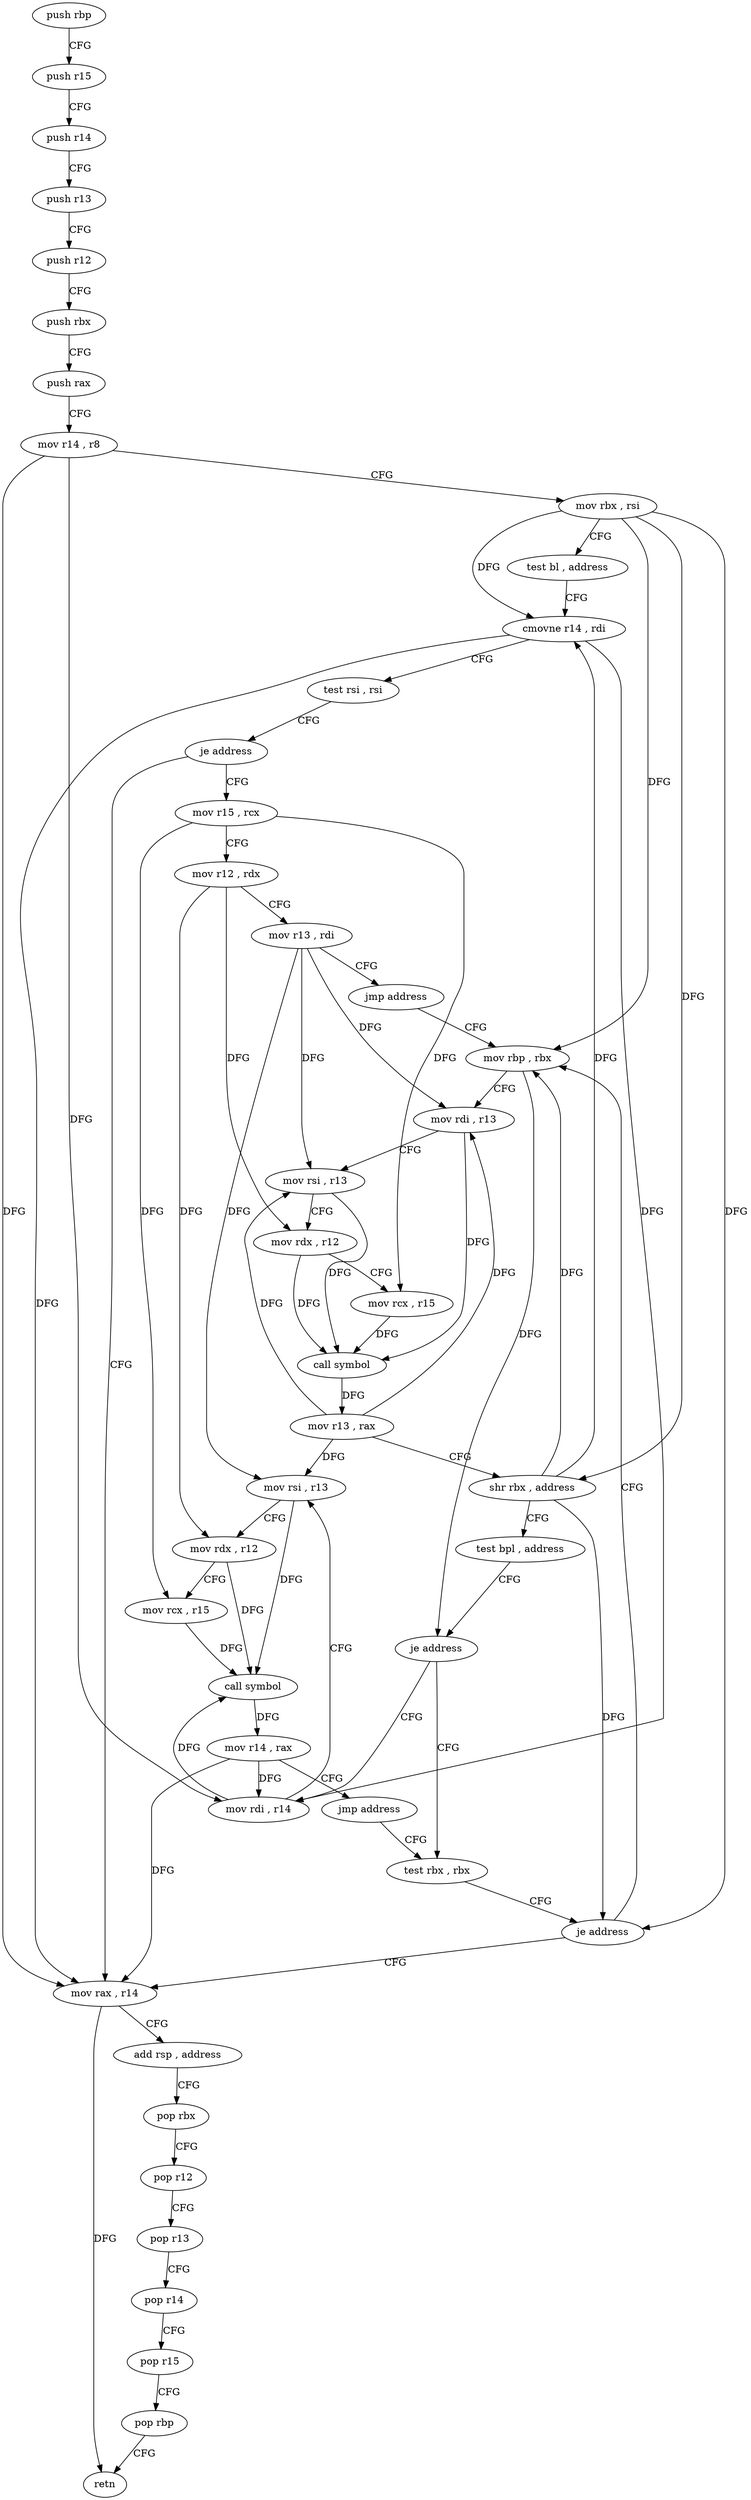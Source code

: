 digraph "func" {
"4213216" [label = "push rbp" ]
"4213217" [label = "push r15" ]
"4213219" [label = "push r14" ]
"4213221" [label = "push r13" ]
"4213223" [label = "push r12" ]
"4213225" [label = "push rbx" ]
"4213226" [label = "push rax" ]
"4213227" [label = "mov r14 , r8" ]
"4213230" [label = "mov rbx , rsi" ]
"4213233" [label = "test bl , address" ]
"4213236" [label = "cmovne r14 , rdi" ]
"4213240" [label = "test rsi , rsi" ]
"4213243" [label = "je address" ]
"4213323" [label = "mov rax , r14" ]
"4213245" [label = "mov r15 , rcx" ]
"4213326" [label = "add rsp , address" ]
"4213330" [label = "pop rbx" ]
"4213331" [label = "pop r12" ]
"4213333" [label = "pop r13" ]
"4213335" [label = "pop r14" ]
"4213337" [label = "pop r15" ]
"4213339" [label = "pop rbp" ]
"4213340" [label = "retn" ]
"4213248" [label = "mov r12 , rdx" ]
"4213251" [label = "mov r13 , rdi" ]
"4213254" [label = "jmp address" ]
"4213269" [label = "mov rbp , rbx" ]
"4213272" [label = "mov rdi , r13" ]
"4213275" [label = "mov rsi , r13" ]
"4213278" [label = "mov rdx , r12" ]
"4213281" [label = "mov rcx , r15" ]
"4213284" [label = "call symbol" ]
"4213289" [label = "mov r13 , rax" ]
"4213292" [label = "shr rbx , address" ]
"4213295" [label = "test bpl , address" ]
"4213299" [label = "je address" ]
"4213264" [label = "test rbx , rbx" ]
"4213301" [label = "mov rdi , r14" ]
"4213267" [label = "je address" ]
"4213304" [label = "mov rsi , r13" ]
"4213307" [label = "mov rdx , r12" ]
"4213310" [label = "mov rcx , r15" ]
"4213313" [label = "call symbol" ]
"4213318" [label = "mov r14 , rax" ]
"4213321" [label = "jmp address" ]
"4213216" -> "4213217" [ label = "CFG" ]
"4213217" -> "4213219" [ label = "CFG" ]
"4213219" -> "4213221" [ label = "CFG" ]
"4213221" -> "4213223" [ label = "CFG" ]
"4213223" -> "4213225" [ label = "CFG" ]
"4213225" -> "4213226" [ label = "CFG" ]
"4213226" -> "4213227" [ label = "CFG" ]
"4213227" -> "4213230" [ label = "CFG" ]
"4213227" -> "4213323" [ label = "DFG" ]
"4213227" -> "4213301" [ label = "DFG" ]
"4213230" -> "4213233" [ label = "CFG" ]
"4213230" -> "4213236" [ label = "DFG" ]
"4213230" -> "4213269" [ label = "DFG" ]
"4213230" -> "4213292" [ label = "DFG" ]
"4213230" -> "4213267" [ label = "DFG" ]
"4213233" -> "4213236" [ label = "CFG" ]
"4213236" -> "4213240" [ label = "CFG" ]
"4213236" -> "4213323" [ label = "DFG" ]
"4213236" -> "4213301" [ label = "DFG" ]
"4213240" -> "4213243" [ label = "CFG" ]
"4213243" -> "4213323" [ label = "CFG" ]
"4213243" -> "4213245" [ label = "CFG" ]
"4213323" -> "4213326" [ label = "CFG" ]
"4213323" -> "4213340" [ label = "DFG" ]
"4213245" -> "4213248" [ label = "CFG" ]
"4213245" -> "4213281" [ label = "DFG" ]
"4213245" -> "4213310" [ label = "DFG" ]
"4213326" -> "4213330" [ label = "CFG" ]
"4213330" -> "4213331" [ label = "CFG" ]
"4213331" -> "4213333" [ label = "CFG" ]
"4213333" -> "4213335" [ label = "CFG" ]
"4213335" -> "4213337" [ label = "CFG" ]
"4213337" -> "4213339" [ label = "CFG" ]
"4213339" -> "4213340" [ label = "CFG" ]
"4213248" -> "4213251" [ label = "CFG" ]
"4213248" -> "4213278" [ label = "DFG" ]
"4213248" -> "4213307" [ label = "DFG" ]
"4213251" -> "4213254" [ label = "CFG" ]
"4213251" -> "4213272" [ label = "DFG" ]
"4213251" -> "4213275" [ label = "DFG" ]
"4213251" -> "4213304" [ label = "DFG" ]
"4213254" -> "4213269" [ label = "CFG" ]
"4213269" -> "4213272" [ label = "CFG" ]
"4213269" -> "4213299" [ label = "DFG" ]
"4213272" -> "4213275" [ label = "CFG" ]
"4213272" -> "4213284" [ label = "DFG" ]
"4213275" -> "4213278" [ label = "CFG" ]
"4213275" -> "4213284" [ label = "DFG" ]
"4213278" -> "4213281" [ label = "CFG" ]
"4213278" -> "4213284" [ label = "DFG" ]
"4213281" -> "4213284" [ label = "DFG" ]
"4213284" -> "4213289" [ label = "DFG" ]
"4213289" -> "4213292" [ label = "CFG" ]
"4213289" -> "4213272" [ label = "DFG" ]
"4213289" -> "4213275" [ label = "DFG" ]
"4213289" -> "4213304" [ label = "DFG" ]
"4213292" -> "4213295" [ label = "CFG" ]
"4213292" -> "4213236" [ label = "DFG" ]
"4213292" -> "4213269" [ label = "DFG" ]
"4213292" -> "4213267" [ label = "DFG" ]
"4213295" -> "4213299" [ label = "CFG" ]
"4213299" -> "4213264" [ label = "CFG" ]
"4213299" -> "4213301" [ label = "CFG" ]
"4213264" -> "4213267" [ label = "CFG" ]
"4213301" -> "4213304" [ label = "CFG" ]
"4213301" -> "4213313" [ label = "DFG" ]
"4213267" -> "4213323" [ label = "CFG" ]
"4213267" -> "4213269" [ label = "CFG" ]
"4213304" -> "4213307" [ label = "CFG" ]
"4213304" -> "4213313" [ label = "DFG" ]
"4213307" -> "4213310" [ label = "CFG" ]
"4213307" -> "4213313" [ label = "DFG" ]
"4213310" -> "4213313" [ label = "DFG" ]
"4213313" -> "4213318" [ label = "DFG" ]
"4213318" -> "4213321" [ label = "CFG" ]
"4213318" -> "4213323" [ label = "DFG" ]
"4213318" -> "4213301" [ label = "DFG" ]
"4213321" -> "4213264" [ label = "CFG" ]
}
